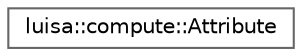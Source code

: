 digraph "类继承关系图"
{
 // LATEX_PDF_SIZE
  bgcolor="transparent";
  edge [fontname=Helvetica,fontsize=10,labelfontname=Helvetica,labelfontsize=10];
  node [fontname=Helvetica,fontsize=10,shape=box,height=0.2,width=0.4];
  rankdir="LR";
  Node0 [id="Node000000",label="luisa::compute::Attribute",height=0.2,width=0.4,color="grey40", fillcolor="white", style="filled",URL="$structluisa_1_1compute_1_1_attribute.html",tooltip=" "];
}
